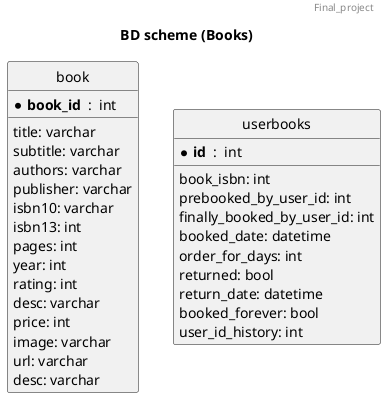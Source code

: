 @startuml
header  Final_project
title BD scheme (Books)

hide circle





entity book {
  * **book_id**  :  int
  __
    title: varchar
    subtitle: varchar
    authors: varchar
    publisher: varchar
    isbn10: varchar
    isbn13: int
    pages: int
    year: int
    rating: int
    desc: varchar
    price: int
    image: varchar
    url: varchar
    desc: varchar
}


entity userbooks {
  * **id**  :  int
  __
    book_isbn: int
    prebooked_by_user_id: int
    finally_booked_by_user_id: int
    booked_date: datetime
    order_for_days: int
    returned: bool
    return_date: datetime
    booked_forever: bool
    user_id_history: int
}

@enduml